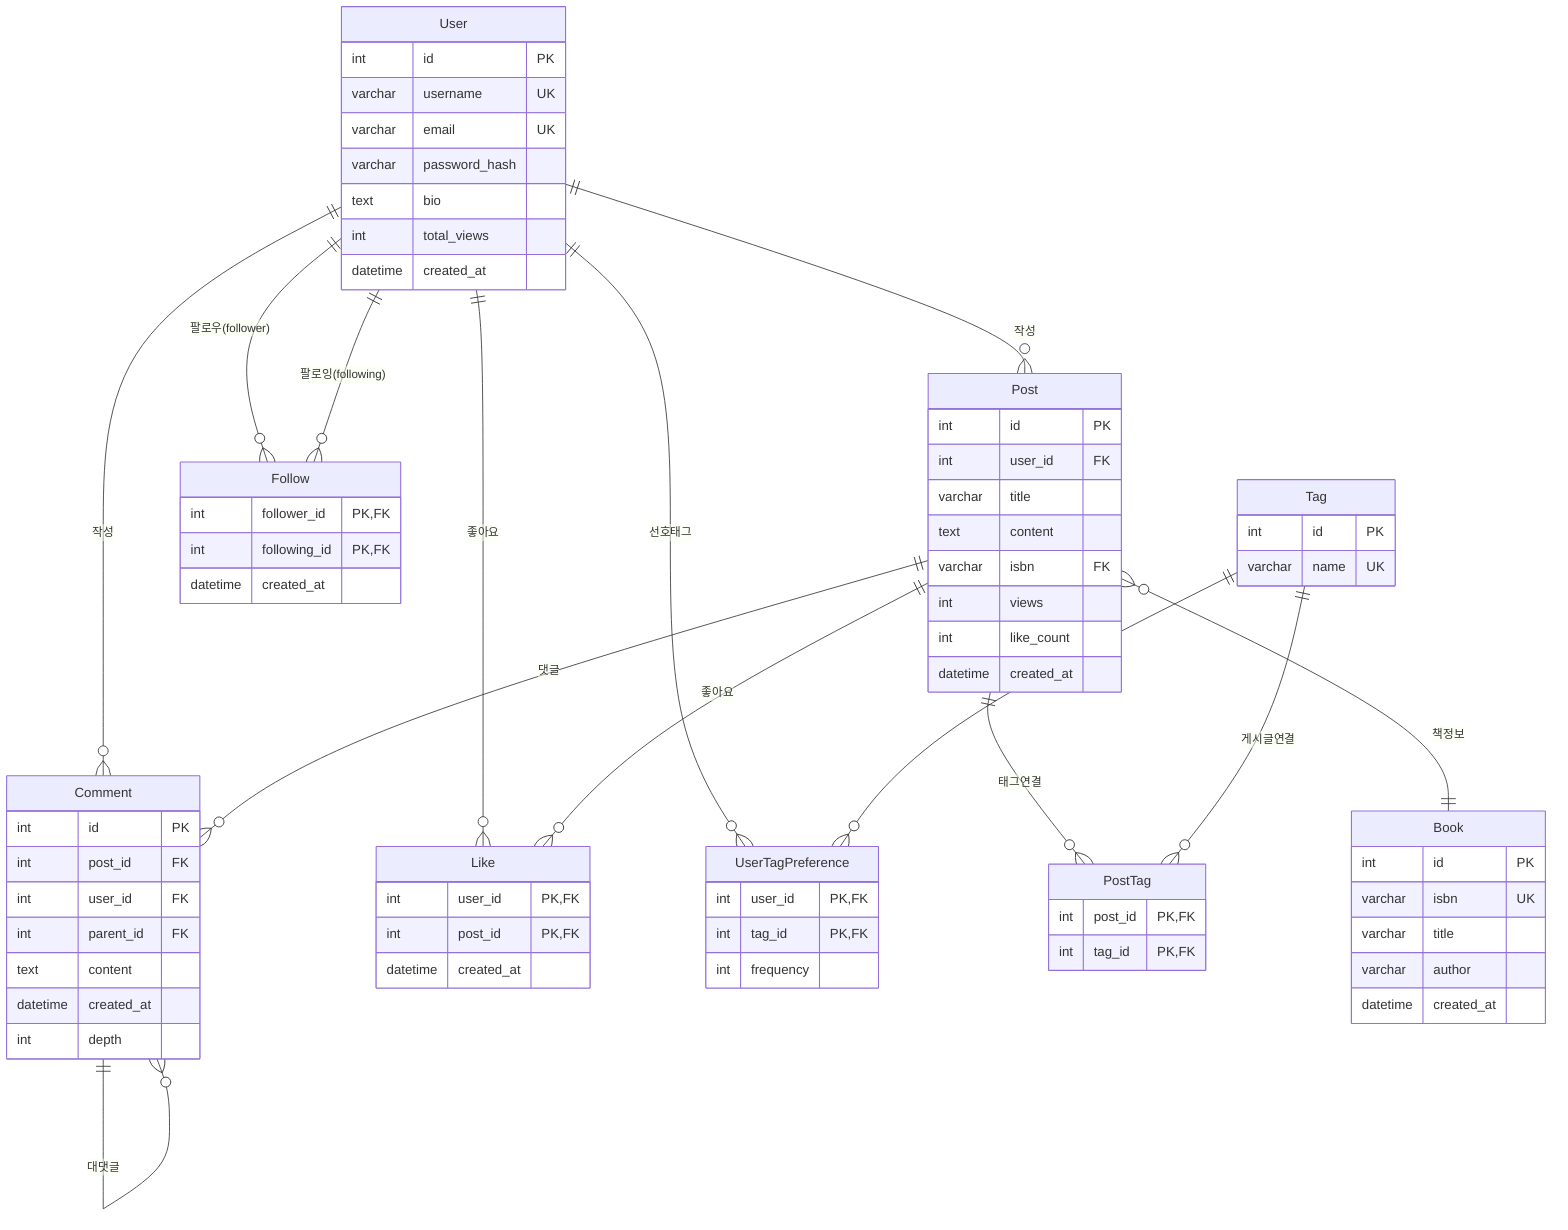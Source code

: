 erDiagram
    User ||--o{ Post : "작성"
    User ||--o{ Comment : "작성"
    User ||--o{ Like : "좋아요"
    User ||--o{ Follow : "팔로우(follower)"
    User ||--o{ Follow : "팔로잉(following)"
    User ||--o{ UserTagPreference : "선호태그"
    
    Post ||--o{ Comment : "댓글"
    Post ||--o{ Like : "좋아요"
    Post ||--o{ PostTag : "태그연결"
    Post }o--|| Book : "책정보"
    
    Tag ||--o{ PostTag : "게시글연결"
    Tag ||--o{ UserTagPreference : "사용자선호"
    
    Comment ||--o{ Comment : "대댓글"
    
    User {
        int id PK
        varchar username UK
        varchar email UK
        varchar password_hash
        text bio
        int total_views
        datetime created_at
    }
    
    Post {
        int id PK
        int user_id FK
        varchar title
        text content
        varchar isbn FK
        int views
        int like_count
        datetime created_at
    }
    
    Tag {
        int id PK
        varchar name UK
    }
    
    PostTag {
        int post_id PK,FK
        int tag_id PK,FK
    }
    
    Comment {
        int id PK
        int post_id FK
        int user_id FK
        int parent_id FK
        text content
        datetime created_at
        int depth
    }
    
    Like {
        int user_id PK,FK
        int post_id PK,FK
        datetime created_at
    }
    
    Follow {
        int follower_id PK,FK
        int following_id PK,FK
        datetime created_at
    }
    
    Book {
        int id PK
        varchar isbn UK
        varchar title
        varchar author
        datetime created_at
    }
    
    UserTagPreference {
        int user_id PK,FK
        int tag_id PK,FK
        int frequency
    }